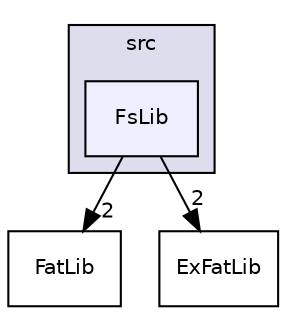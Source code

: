digraph "C:/Users/Shadow/Documents/GitHub/ERISCore/lib/SdFat-beta-master/src/FsLib" {
  compound=true
  node [ fontsize="10", fontname="Helvetica"];
  edge [ labelfontsize="10", labelfontname="Helvetica"];
  subgraph clusterdir_ea07528d4a32d2d88075cc43f02c8397 {
    graph [ bgcolor="#ddddee", pencolor="black", label="src" fontname="Helvetica", fontsize="10", URL="dir_ea07528d4a32d2d88075cc43f02c8397.html"]
  dir_bca9b401d4d49d7e24d81bb2f5464ddb [shape=box, label="FsLib", style="filled", fillcolor="#eeeeff", pencolor="black", URL="dir_bca9b401d4d49d7e24d81bb2f5464ddb.html"];
  }
  dir_7d599419fe0781ffdd28affbaf7e8a42 [shape=box label="FatLib" URL="dir_7d599419fe0781ffdd28affbaf7e8a42.html"];
  dir_fcbe7bc25bcd8f904b4b2d408c831a0b [shape=box label="ExFatLib" URL="dir_fcbe7bc25bcd8f904b4b2d408c831a0b.html"];
  dir_bca9b401d4d49d7e24d81bb2f5464ddb->dir_7d599419fe0781ffdd28affbaf7e8a42 [headlabel="2", labeldistance=1.5 headhref="dir_000033_000032.html"];
  dir_bca9b401d4d49d7e24d81bb2f5464ddb->dir_fcbe7bc25bcd8f904b4b2d408c831a0b [headlabel="2", labeldistance=1.5 headhref="dir_000033_000031.html"];
}
